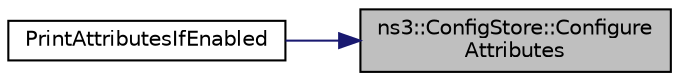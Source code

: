 digraph "ns3::ConfigStore::ConfigureAttributes"
{
 // LATEX_PDF_SIZE
  edge [fontname="Helvetica",fontsize="10",labelfontname="Helvetica",labelfontsize="10"];
  node [fontname="Helvetica",fontsize="10",shape=record];
  rankdir="RL";
  Node1 [label="ns3::ConfigStore::Configure\lAttributes",height=0.2,width=0.4,color="black", fillcolor="grey75", style="filled", fontcolor="black",tooltip="Configure the attribute values."];
  Node1 -> Node2 [dir="back",color="midnightblue",fontsize="10",style="solid",fontname="Helvetica"];
  Node2 [label="PrintAttributesIfEnabled",height=0.2,width=0.4,color="black", fillcolor="white", style="filled",URL="$wifi-phy-configuration_8cc.html#a73f0822e1f64b23097cbff2fc565842f",tooltip=" "];
}
